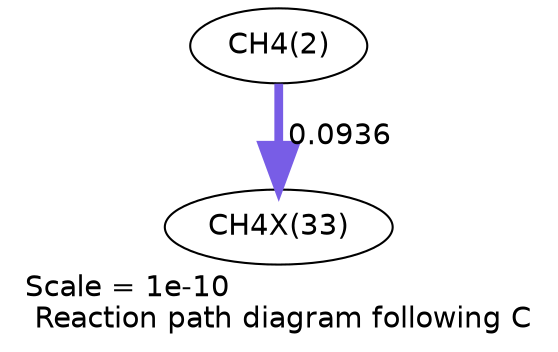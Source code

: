 digraph reaction_paths {
center=1;
s4 -> s38[fontname="Helvetica", penwidth=4.21, arrowsize=2.11, color="0.7, 0.594, 0.9"
, label=" 0.0936"];
s4 [ fontname="Helvetica", label="CH4(2)"];
s38 [ fontname="Helvetica", label="CH4X(33)"];
 label = "Scale = 1e-10\l Reaction path diagram following C";
 fontname = "Helvetica";
}
